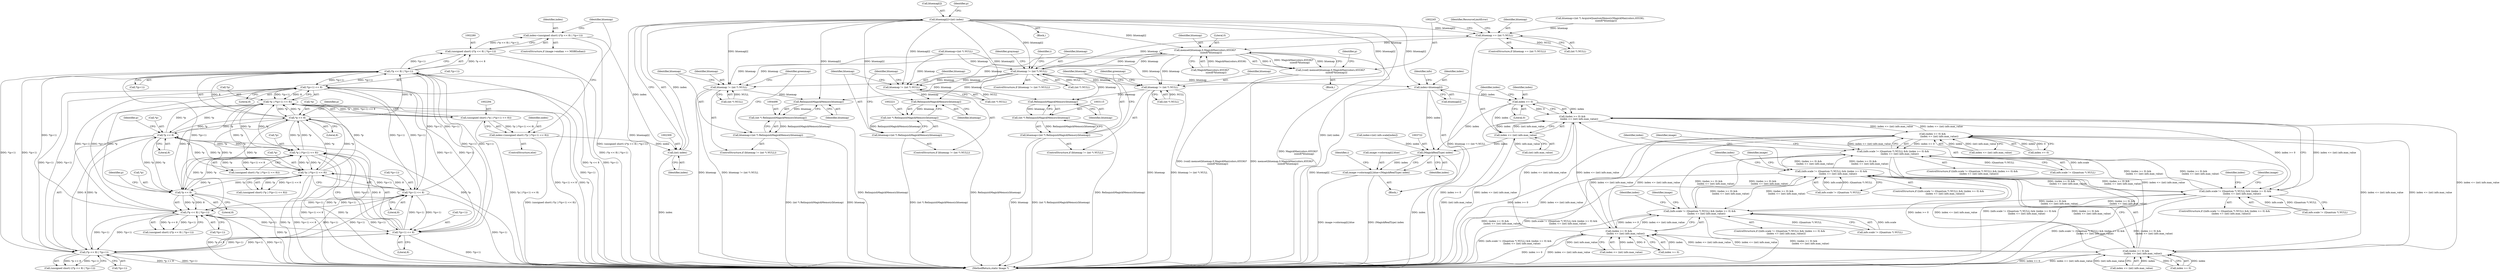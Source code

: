 digraph "0_ImageMagick_6b6bff054d569a77973f2140c0e86366e6168a6c_0@array" {
"1002304" [label="(Call,bluemap[i]=(int) index)"];
"1002308" [label="(Call,(int) index)"];
"1002277" [label="(Call,index=(unsigned short) ((*p << 8) | *(p+1)))"];
"1002279" [label="(Call,(unsigned short) ((*p << 8) | *(p+1)))"];
"1002281" [label="(Call,(*p << 8) | *(p+1))"];
"1002282" [label="(Call,*p << 8)"];
"1002032" [label="(Call,*p << 8)"];
"1002045" [label="(Call,*p | (*(p+1) << 8))"];
"1002170" [label="(Call,*p | (*(p+1) << 8))"];
"1002157" [label="(Call,*p << 8)"];
"1002295" [label="(Call,*p | (*(p+1) << 8))"];
"1002298" [label="(Call,*(p+1) << 8)"];
"1002173" [label="(Call,*(p+1) << 8)"];
"1002048" [label="(Call,*(p+1) << 8)"];
"1002031" [label="(Call,(*p << 8) | *(p+1))"];
"1002156" [label="(Call,(*p << 8) | *(p+1))"];
"1002291" [label="(Call,index=(unsigned short) (*p | (*(p+1) << 8)))"];
"1002293" [label="(Call,(unsigned short) (*p | (*(p+1) << 8)))"];
"1002213" [label="(Call,bluemap != (int *) NULL)"];
"1002222" [label="(Call,RelinquishMagickMemory(bluemap))"];
"1002220" [label="(Call,(int *) RelinquishMagickMemory(bluemap))"];
"1002218" [label="(Call,bluemap=(int *) RelinquishMagickMemory(bluemap))"];
"1002236" [label="(Call,bluemap == (int *) NULL)"];
"1002246" [label="(Call,memset(bluemap,0,MagickMax(colors,65536)*\n                sizeof(*bluemap)))"];
"1002244" [label="(Call,(void) memset(bluemap,0,MagickMax(colors,65536)*\n                sizeof(*bluemap)))"];
"1003107" [label="(Call,bluemap != (int *) NULL)"];
"1003116" [label="(Call,RelinquishMagickMemory(bluemap))"];
"1003114" [label="(Call,(int *) RelinquishMagickMemory(bluemap))"];
"1003112" [label="(Call,bluemap=(int *) RelinquishMagickMemory(bluemap))"];
"1003662" [label="(Call,bluemap != (int *) NULL)"];
"1003679" [label="(Call,index=bluemap[i])"];
"1003694" [label="(Call,index >= 0)"];
"1003693" [label="(Call,(index >= 0) &&\n                  (index <= (int) info.max_value))"];
"1003567" [label="(Call,(index >= 0) &&\n                  (index <= (int) info.max_value))"];
"1003559" [label="(Call,(info.scale != (Quantum *) NULL) && (index >= 0) &&\n                  (index <= (int) info.max_value))"];
"1003622" [label="(Call,(info.scale != (Quantum *) NULL) && (index >= 0) &&\n                  (index <= (int) info.max_value))"];
"1003685" [label="(Call,(info.scale != (Quantum *) NULL) && (index >= 0) &&\n                  (index <= (int) info.max_value))"];
"1003748" [label="(Call,(info.scale != (Quantum *) NULL) && (index >= 0) &&\n                  (index <= (int) info.max_value))"];
"1003630" [label="(Call,(index >= 0) &&\n                  (index <= (int) info.max_value))"];
"1003756" [label="(Call,(index >= 0) &&\n                  (index <= (int) info.max_value))"];
"1003697" [label="(Call,index <= (int) info.max_value)"];
"1003721" [label="(Call,(MagickRealType) index)"];
"1003713" [label="(Call,image->colormap[i].blue=(MagickRealType) index)"];
"1004490" [label="(Call,bluemap != (int *) NULL)"];
"1004499" [label="(Call,RelinquishMagickMemory(bluemap))"];
"1004497" [label="(Call,(int *) RelinquishMagickMemory(bluemap))"];
"1004495" [label="(Call,bluemap=(int *) RelinquishMagickMemory(bluemap))"];
"1004492" [label="(Call,(int *) NULL)"];
"1002306" [label="(Identifier,bluemap)"];
"1003726" [label="(Identifier,graymap)"];
"1003631" [label="(Call,index >= 0)"];
"1003748" [label="(Call,(info.scale != (Quantum *) NULL) && (index >= 0) &&\n                  (index <= (int) info.max_value))"];
"1003661" [label="(ControlStructure,if (bluemap != (int *) NULL))"];
"1003117" [label="(Identifier,bluemap)"];
"1002299" [label="(Call,*(p+1))"];
"1002282" [label="(Call,*p << 8)"];
"1002053" [label="(Literal,8)"];
"1002281" [label="(Call,(*p << 8) | *(p+1))"];
"1002160" [label="(Literal,8)"];
"1003571" [label="(Call,index <= (int) info.max_value)"];
"1002035" [label="(Literal,8)"];
"1002157" [label="(Call,*p << 8)"];
"1002171" [label="(Call,*p)"];
"1003686" [label="(Call,info.scale != (Quantum *) NULL)"];
"1000543" [label="(Call,bluemap=(int *) NULL)"];
"1002225" [label="(Identifier,bluemap)"];
"1002212" [label="(ControlStructure,if (bluemap != (int *) NULL))"];
"1003684" [label="(ControlStructure,if ((info.scale != (Quantum *) NULL) && (index >= 0) &&\n                  (index <= (int) info.max_value)))"];
"1004503" [label="(Identifier,greenmap)"];
"1002305" [label="(Call,bluemap[i])"];
"1002277" [label="(Call,index=(unsigned short) ((*p << 8) | *(p+1)))"];
"1003714" [label="(Call,image->colormap[i].blue)"];
"1002304" [label="(Call,bluemap[i]=(int) index)"];
"1003747" [label="(ControlStructure,if ((info.scale != (Quantum *) NULL) && (index >= 0) &&\n                  (index <= (int) info.max_value)))"];
"1002045" [label="(Call,*p | (*(p+1) << 8))"];
"1002161" [label="(Call,*(p+1))"];
"1004490" [label="(Call,bluemap != (int *) NULL)"];
"1003757" [label="(Call,index >= 0)"];
"1002048" [label="(Call,*(p+1) << 8)"];
"1002033" [label="(Call,*p)"];
"1003698" [label="(Identifier,index)"];
"1002191" [label="(Block,)"];
"1004489" [label="(ControlStructure,if (bluemap != (int *) NULL))"];
"1003106" [label="(ControlStructure,if (bluemap != (int *) NULL))"];
"1002247" [label="(Identifier,bluemap)"];
"1003109" [label="(Call,(int *) NULL)"];
"1003760" [label="(Call,index <= (int) info.max_value)"];
"1002295" [label="(Call,*p | (*(p+1) << 8))"];
"1003685" [label="(Call,(info.scale != (Quantum *) NULL) && (index >= 0) &&\n                  (index <= (int) info.max_value))"];
"1003567" [label="(Call,(index >= 0) &&\n                  (index <= (int) info.max_value))"];
"1003114" [label="(Call,(int *) RelinquishMagickMemory(bluemap))"];
"1002173" [label="(Call,*(p+1) << 8)"];
"1003568" [label="(Call,index >= 0)"];
"1003642" [label="(Identifier,index)"];
"1003591" [label="(Identifier,image)"];
"1002235" [label="(ControlStructure,if (bluemap == (int *) NULL))"];
"1003558" [label="(ControlStructure,if ((info.scale != (Quantum *) NULL) && (index >= 0) &&\n                  (index <= (int) info.max_value)))"];
"1002220" [label="(Call,(int *) RelinquishMagickMemory(bluemap))"];
"1003669" [label="(Identifier,i)"];
"1002278" [label="(Identifier,index)"];
"1002308" [label="(Call,(int) index)"];
"1002286" [label="(Call,*(p+1))"];
"1003662" [label="(Call,bluemap != (int *) NULL)"];
"1003579" [label="(Identifier,index)"];
"1002242" [label="(Identifier,ResourceLimitError)"];
"1003688" [label="(Identifier,info)"];
"1003654" [label="(Identifier,image)"];
"1002246" [label="(Call,memset(bluemap,0,MagickMax(colors,65536)*\n                sizeof(*bluemap)))"];
"1002292" [label="(Identifier,index)"];
"1002043" [label="(Call,(unsigned short) (*p | (*(p+1) << 8)))"];
"1002298" [label="(Call,*(p+1) << 8)"];
"1003116" [label="(Call,RelinquishMagickMemory(bluemap))"];
"1002237" [label="(Identifier,bluemap)"];
"1003768" [label="(Identifier,index)"];
"1002236" [label="(Call,bluemap == (int *) NULL)"];
"1003704" [label="(Call,index=(int) info.scale[index])"];
"1004500" [label="(Identifier,bluemap)"];
"1002046" [label="(Call,*p)"];
"1003681" [label="(Call,bluemap[i])"];
"1002244" [label="(Call,(void) memset(bluemap,0,MagickMax(colors,65536)*\n                sizeof(*bluemap)))"];
"1002283" [label="(Call,*p)"];
"1002224" [label="(Call,bluemap=(int *) AcquireQuantumMemory(MagickMax(colors,65536),\n                sizeof(*bluemap)))"];
"1002219" [label="(Identifier,bluemap)"];
"1002296" [label="(Call,*p)"];
"1003630" [label="(Call,(index >= 0) &&\n                  (index <= (int) info.max_value))"];
"1003559" [label="(Call,(info.scale != (Quantum *) NULL) && (index >= 0) &&\n                  (index <= (int) info.max_value))"];
"1002293" [label="(Call,(unsigned short) (*p | (*(p+1) << 8)))"];
"1002270" [label="(Block,)"];
"1003677" [label="(Identifier,i)"];
"1004496" [label="(Identifier,bluemap)"];
"1002029" [label="(Call,(unsigned short) ((*p << 8) | *(p+1)))"];
"1003693" [label="(Call,(index >= 0) &&\n                  (index <= (int) info.max_value))"];
"1002036" [label="(Call,*(p+1))"];
"1003713" [label="(Call,image->colormap[i].blue=(MagickRealType) index)"];
"1002248" [label="(Literal,0)"];
"1003705" [label="(Identifier,index)"];
"1002178" [label="(Literal,8)"];
"1002291" [label="(Call,index=(unsigned short) (*p | (*(p+1) << 8)))"];
"1003697" [label="(Call,index <= (int) info.max_value)"];
"1003694" [label="(Call,index >= 0)"];
"1002168" [label="(Call,(unsigned short) (*p | (*(p+1) << 8)))"];
"1003678" [label="(Block,)"];
"1003634" [label="(Call,index <= (int) info.max_value)"];
"1002222" [label="(Call,RelinquishMagickMemory(bluemap))"];
"1002271" [label="(ControlStructure,if (image->endian == MSBEndian))"];
"1004539" [label="(MethodReturn,static Image *)"];
"1002049" [label="(Call,*(p+1))"];
"1002223" [label="(Identifier,bluemap)"];
"1002238" [label="(Call,(int *) NULL)"];
"1002310" [label="(Identifier,index)"];
"1003107" [label="(Call,bluemap != (int *) NULL)"];
"1002218" [label="(Call,bluemap=(int *) RelinquishMagickMemory(bluemap))"];
"1002154" [label="(Call,(unsigned short) ((*p << 8) | *(p+1)))"];
"1002290" [label="(ControlStructure,else)"];
"1003696" [label="(Literal,0)"];
"1003621" [label="(ControlStructure,if ((info.scale != (Quantum *) NULL) && (index >= 0) &&\n                  (index <= (int) info.max_value)))"];
"1003680" [label="(Identifier,index)"];
"1003113" [label="(Identifier,bluemap)"];
"1004499" [label="(Call,RelinquishMagickMemory(bluemap))"];
"1003780" [label="(Identifier,image)"];
"1002031" [label="(Call,(*p << 8) | *(p+1))"];
"1003699" [label="(Call,(int) info.max_value)"];
"1004497" [label="(Call,(int *) RelinquishMagickMemory(bluemap))"];
"1003695" [label="(Identifier,index)"];
"1002158" [label="(Call,*p)"];
"1003112" [label="(Call,bluemap=(int *) RelinquishMagickMemory(bluemap))"];
"1003756" [label="(Call,(index >= 0) &&\n                  (index <= (int) info.max_value))"];
"1002214" [label="(Identifier,bluemap)"];
"1004495" [label="(Call,bluemap=(int *) RelinquishMagickMemory(bluemap))"];
"1003664" [label="(Call,(int *) NULL)"];
"1002288" [label="(Identifier,p)"];
"1002170" [label="(Call,*p | (*(p+1) << 8))"];
"1002249" [label="(Call,MagickMax(colors,65536)*\n                sizeof(*bluemap))"];
"1003622" [label="(Call,(info.scale != (Quantum *) NULL) && (index >= 0) &&\n                  (index <= (int) info.max_value))"];
"1002285" [label="(Literal,8)"];
"1003717" [label="(Identifier,image)"];
"1002163" [label="(Identifier,p)"];
"1003560" [label="(Call,info.scale != (Quantum *) NULL)"];
"1003749" [label="(Call,info.scale != (Quantum *) NULL)"];
"1003679" [label="(Call,index=bluemap[i])"];
"1002213" [label="(Call,bluemap != (int *) NULL)"];
"1002303" [label="(Literal,8)"];
"1002038" [label="(Identifier,p)"];
"1004491" [label="(Identifier,bluemap)"];
"1002279" [label="(Call,(unsigned short) ((*p << 8) | *(p+1)))"];
"1002032" [label="(Call,*p << 8)"];
"1002174" [label="(Call,*(p+1))"];
"1003623" [label="(Call,info.scale != (Quantum *) NULL)"];
"1002257" [label="(Identifier,p)"];
"1003108" [label="(Identifier,bluemap)"];
"1003721" [label="(Call,(MagickRealType) index)"];
"1002156" [label="(Call,(*p << 8) | *(p+1))"];
"1002312" [label="(Identifier,p)"];
"1002215" [label="(Call,(int *) NULL)"];
"1003723" [label="(Identifier,index)"];
"1003663" [label="(Identifier,bluemap)"];
"1003120" [label="(Identifier,greenmap)"];
"1002304" -> "1002270"  [label="AST: "];
"1002304" -> "1002308"  [label="CFG: "];
"1002305" -> "1002304"  [label="AST: "];
"1002308" -> "1002304"  [label="AST: "];
"1002312" -> "1002304"  [label="CFG: "];
"1002304" -> "1004539"  [label="DDG: (int) index"];
"1002304" -> "1004539"  [label="DDG: bluemap[i]"];
"1002304" -> "1002213"  [label="DDG: bluemap[i]"];
"1002304" -> "1002222"  [label="DDG: bluemap[i]"];
"1002304" -> "1002236"  [label="DDG: bluemap[i]"];
"1002304" -> "1002246"  [label="DDG: bluemap[i]"];
"1002308" -> "1002304"  [label="DDG: index"];
"1002304" -> "1003107"  [label="DDG: bluemap[i]"];
"1002304" -> "1003116"  [label="DDG: bluemap[i]"];
"1002304" -> "1003662"  [label="DDG: bluemap[i]"];
"1002304" -> "1003679"  [label="DDG: bluemap[i]"];
"1002304" -> "1004490"  [label="DDG: bluemap[i]"];
"1002304" -> "1004499"  [label="DDG: bluemap[i]"];
"1002308" -> "1002310"  [label="CFG: "];
"1002309" -> "1002308"  [label="AST: "];
"1002310" -> "1002308"  [label="AST: "];
"1002308" -> "1004539"  [label="DDG: index"];
"1002277" -> "1002308"  [label="DDG: index"];
"1002291" -> "1002308"  [label="DDG: index"];
"1002277" -> "1002271"  [label="AST: "];
"1002277" -> "1002279"  [label="CFG: "];
"1002278" -> "1002277"  [label="AST: "];
"1002279" -> "1002277"  [label="AST: "];
"1002306" -> "1002277"  [label="CFG: "];
"1002277" -> "1004539"  [label="DDG: (unsigned short) ((*p << 8) | *(p+1))"];
"1002279" -> "1002277"  [label="DDG: (*p << 8) | *(p+1)"];
"1002279" -> "1002281"  [label="CFG: "];
"1002280" -> "1002279"  [label="AST: "];
"1002281" -> "1002279"  [label="AST: "];
"1002279" -> "1004539"  [label="DDG: (*p << 8) | *(p+1)"];
"1002281" -> "1002279"  [label="DDG: *p << 8"];
"1002281" -> "1002279"  [label="DDG: *(p+1)"];
"1002281" -> "1002286"  [label="CFG: "];
"1002282" -> "1002281"  [label="AST: "];
"1002286" -> "1002281"  [label="AST: "];
"1002281" -> "1004539"  [label="DDG: *(p+1)"];
"1002281" -> "1004539"  [label="DDG: *p << 8"];
"1002281" -> "1002031"  [label="DDG: *(p+1)"];
"1002281" -> "1002048"  [label="DDG: *(p+1)"];
"1002281" -> "1002156"  [label="DDG: *(p+1)"];
"1002281" -> "1002173"  [label="DDG: *(p+1)"];
"1002282" -> "1002281"  [label="DDG: *p"];
"1002282" -> "1002281"  [label="DDG: 8"];
"1002173" -> "1002281"  [label="DDG: *(p+1)"];
"1002048" -> "1002281"  [label="DDG: *(p+1)"];
"1002031" -> "1002281"  [label="DDG: *(p+1)"];
"1002298" -> "1002281"  [label="DDG: *(p+1)"];
"1002156" -> "1002281"  [label="DDG: *(p+1)"];
"1002281" -> "1002298"  [label="DDG: *(p+1)"];
"1002282" -> "1002285"  [label="CFG: "];
"1002283" -> "1002282"  [label="AST: "];
"1002285" -> "1002282"  [label="AST: "];
"1002288" -> "1002282"  [label="CFG: "];
"1002282" -> "1004539"  [label="DDG: *p"];
"1002282" -> "1002032"  [label="DDG: *p"];
"1002282" -> "1002045"  [label="DDG: *p"];
"1002282" -> "1002157"  [label="DDG: *p"];
"1002282" -> "1002170"  [label="DDG: *p"];
"1002032" -> "1002282"  [label="DDG: *p"];
"1002045" -> "1002282"  [label="DDG: *p"];
"1002170" -> "1002282"  [label="DDG: *p"];
"1002157" -> "1002282"  [label="DDG: *p"];
"1002295" -> "1002282"  [label="DDG: *p"];
"1002282" -> "1002295"  [label="DDG: *p"];
"1002032" -> "1002031"  [label="AST: "];
"1002032" -> "1002035"  [label="CFG: "];
"1002033" -> "1002032"  [label="AST: "];
"1002035" -> "1002032"  [label="AST: "];
"1002038" -> "1002032"  [label="CFG: "];
"1002032" -> "1004539"  [label="DDG: *p"];
"1002032" -> "1002031"  [label="DDG: *p"];
"1002032" -> "1002031"  [label="DDG: 8"];
"1002045" -> "1002032"  [label="DDG: *p"];
"1002170" -> "1002032"  [label="DDG: *p"];
"1002157" -> "1002032"  [label="DDG: *p"];
"1002295" -> "1002032"  [label="DDG: *p"];
"1002032" -> "1002045"  [label="DDG: *p"];
"1002032" -> "1002157"  [label="DDG: *p"];
"1002032" -> "1002170"  [label="DDG: *p"];
"1002032" -> "1002295"  [label="DDG: *p"];
"1002045" -> "1002043"  [label="AST: "];
"1002045" -> "1002048"  [label="CFG: "];
"1002046" -> "1002045"  [label="AST: "];
"1002048" -> "1002045"  [label="AST: "];
"1002043" -> "1002045"  [label="CFG: "];
"1002045" -> "1004539"  [label="DDG: *p"];
"1002045" -> "1004539"  [label="DDG: *(p+1) << 8"];
"1002045" -> "1002043"  [label="DDG: *p"];
"1002045" -> "1002043"  [label="DDG: *(p+1) << 8"];
"1002170" -> "1002045"  [label="DDG: *p"];
"1002157" -> "1002045"  [label="DDG: *p"];
"1002295" -> "1002045"  [label="DDG: *p"];
"1002048" -> "1002045"  [label="DDG: *(p+1)"];
"1002048" -> "1002045"  [label="DDG: 8"];
"1002045" -> "1002157"  [label="DDG: *p"];
"1002045" -> "1002170"  [label="DDG: *p"];
"1002045" -> "1002295"  [label="DDG: *p"];
"1002170" -> "1002168"  [label="AST: "];
"1002170" -> "1002173"  [label="CFG: "];
"1002171" -> "1002170"  [label="AST: "];
"1002173" -> "1002170"  [label="AST: "];
"1002168" -> "1002170"  [label="CFG: "];
"1002170" -> "1004539"  [label="DDG: *p"];
"1002170" -> "1004539"  [label="DDG: *(p+1) << 8"];
"1002170" -> "1002157"  [label="DDG: *p"];
"1002170" -> "1002168"  [label="DDG: *p"];
"1002170" -> "1002168"  [label="DDG: *(p+1) << 8"];
"1002157" -> "1002170"  [label="DDG: *p"];
"1002295" -> "1002170"  [label="DDG: *p"];
"1002173" -> "1002170"  [label="DDG: *(p+1)"];
"1002173" -> "1002170"  [label="DDG: 8"];
"1002170" -> "1002295"  [label="DDG: *p"];
"1002157" -> "1002156"  [label="AST: "];
"1002157" -> "1002160"  [label="CFG: "];
"1002158" -> "1002157"  [label="AST: "];
"1002160" -> "1002157"  [label="AST: "];
"1002163" -> "1002157"  [label="CFG: "];
"1002157" -> "1004539"  [label="DDG: *p"];
"1002157" -> "1002156"  [label="DDG: *p"];
"1002157" -> "1002156"  [label="DDG: 8"];
"1002295" -> "1002157"  [label="DDG: *p"];
"1002157" -> "1002295"  [label="DDG: *p"];
"1002295" -> "1002293"  [label="AST: "];
"1002295" -> "1002298"  [label="CFG: "];
"1002296" -> "1002295"  [label="AST: "];
"1002298" -> "1002295"  [label="AST: "];
"1002293" -> "1002295"  [label="CFG: "];
"1002295" -> "1004539"  [label="DDG: *(p+1) << 8"];
"1002295" -> "1004539"  [label="DDG: *p"];
"1002295" -> "1002293"  [label="DDG: *p"];
"1002295" -> "1002293"  [label="DDG: *(p+1) << 8"];
"1002298" -> "1002295"  [label="DDG: *(p+1)"];
"1002298" -> "1002295"  [label="DDG: 8"];
"1002298" -> "1002303"  [label="CFG: "];
"1002299" -> "1002298"  [label="AST: "];
"1002303" -> "1002298"  [label="AST: "];
"1002298" -> "1004539"  [label="DDG: *(p+1)"];
"1002298" -> "1002031"  [label="DDG: *(p+1)"];
"1002298" -> "1002048"  [label="DDG: *(p+1)"];
"1002298" -> "1002156"  [label="DDG: *(p+1)"];
"1002298" -> "1002173"  [label="DDG: *(p+1)"];
"1002173" -> "1002298"  [label="DDG: *(p+1)"];
"1002048" -> "1002298"  [label="DDG: *(p+1)"];
"1002031" -> "1002298"  [label="DDG: *(p+1)"];
"1002156" -> "1002298"  [label="DDG: *(p+1)"];
"1002173" -> "1002178"  [label="CFG: "];
"1002174" -> "1002173"  [label="AST: "];
"1002178" -> "1002173"  [label="AST: "];
"1002173" -> "1004539"  [label="DDG: *(p+1)"];
"1002173" -> "1002031"  [label="DDG: *(p+1)"];
"1002173" -> "1002048"  [label="DDG: *(p+1)"];
"1002173" -> "1002156"  [label="DDG: *(p+1)"];
"1002048" -> "1002173"  [label="DDG: *(p+1)"];
"1002031" -> "1002173"  [label="DDG: *(p+1)"];
"1002156" -> "1002173"  [label="DDG: *(p+1)"];
"1002048" -> "1002053"  [label="CFG: "];
"1002049" -> "1002048"  [label="AST: "];
"1002053" -> "1002048"  [label="AST: "];
"1002048" -> "1004539"  [label="DDG: *(p+1)"];
"1002048" -> "1002031"  [label="DDG: *(p+1)"];
"1002031" -> "1002048"  [label="DDG: *(p+1)"];
"1002156" -> "1002048"  [label="DDG: *(p+1)"];
"1002048" -> "1002156"  [label="DDG: *(p+1)"];
"1002031" -> "1002029"  [label="AST: "];
"1002031" -> "1002036"  [label="CFG: "];
"1002036" -> "1002031"  [label="AST: "];
"1002029" -> "1002031"  [label="CFG: "];
"1002031" -> "1004539"  [label="DDG: *p << 8"];
"1002031" -> "1004539"  [label="DDG: *(p+1)"];
"1002031" -> "1002029"  [label="DDG: *p << 8"];
"1002031" -> "1002029"  [label="DDG: *(p+1)"];
"1002156" -> "1002031"  [label="DDG: *(p+1)"];
"1002031" -> "1002156"  [label="DDG: *(p+1)"];
"1002156" -> "1002154"  [label="AST: "];
"1002156" -> "1002161"  [label="CFG: "];
"1002161" -> "1002156"  [label="AST: "];
"1002154" -> "1002156"  [label="CFG: "];
"1002156" -> "1004539"  [label="DDG: *p << 8"];
"1002156" -> "1004539"  [label="DDG: *(p+1)"];
"1002156" -> "1002154"  [label="DDG: *p << 8"];
"1002156" -> "1002154"  [label="DDG: *(p+1)"];
"1002291" -> "1002290"  [label="AST: "];
"1002291" -> "1002293"  [label="CFG: "];
"1002292" -> "1002291"  [label="AST: "];
"1002293" -> "1002291"  [label="AST: "];
"1002306" -> "1002291"  [label="CFG: "];
"1002291" -> "1004539"  [label="DDG: (unsigned short) (*p | (*(p+1) << 8))"];
"1002293" -> "1002291"  [label="DDG: *p | (*(p+1) << 8)"];
"1002294" -> "1002293"  [label="AST: "];
"1002293" -> "1004539"  [label="DDG: *p | (*(p+1) << 8)"];
"1002213" -> "1002212"  [label="AST: "];
"1002213" -> "1002215"  [label="CFG: "];
"1002214" -> "1002213"  [label="AST: "];
"1002215" -> "1002213"  [label="AST: "];
"1002219" -> "1002213"  [label="CFG: "];
"1002225" -> "1002213"  [label="CFG: "];
"1002246" -> "1002213"  [label="DDG: bluemap"];
"1000543" -> "1002213"  [label="DDG: bluemap"];
"1003662" -> "1002213"  [label="DDG: bluemap"];
"1002215" -> "1002213"  [label="DDG: NULL"];
"1002213" -> "1002222"  [label="DDG: bluemap"];
"1002222" -> "1002220"  [label="AST: "];
"1002222" -> "1002223"  [label="CFG: "];
"1002223" -> "1002222"  [label="AST: "];
"1002220" -> "1002222"  [label="CFG: "];
"1002222" -> "1002220"  [label="DDG: bluemap"];
"1003662" -> "1002222"  [label="DDG: bluemap"];
"1002220" -> "1002218"  [label="AST: "];
"1002221" -> "1002220"  [label="AST: "];
"1002218" -> "1002220"  [label="CFG: "];
"1002220" -> "1004539"  [label="DDG: RelinquishMagickMemory(bluemap)"];
"1002220" -> "1002218"  [label="DDG: RelinquishMagickMemory(bluemap)"];
"1002218" -> "1002212"  [label="AST: "];
"1002219" -> "1002218"  [label="AST: "];
"1002225" -> "1002218"  [label="CFG: "];
"1002218" -> "1004539"  [label="DDG: (int *) RelinquishMagickMemory(bluemap)"];
"1002236" -> "1002235"  [label="AST: "];
"1002236" -> "1002238"  [label="CFG: "];
"1002237" -> "1002236"  [label="AST: "];
"1002238" -> "1002236"  [label="AST: "];
"1002242" -> "1002236"  [label="CFG: "];
"1002245" -> "1002236"  [label="CFG: "];
"1002236" -> "1004539"  [label="DDG: bluemap == (int *) NULL"];
"1002224" -> "1002236"  [label="DDG: bluemap"];
"1003662" -> "1002236"  [label="DDG: bluemap"];
"1002238" -> "1002236"  [label="DDG: NULL"];
"1002236" -> "1002246"  [label="DDG: bluemap"];
"1002246" -> "1002244"  [label="AST: "];
"1002246" -> "1002249"  [label="CFG: "];
"1002247" -> "1002246"  [label="AST: "];
"1002248" -> "1002246"  [label="AST: "];
"1002249" -> "1002246"  [label="AST: "];
"1002244" -> "1002246"  [label="CFG: "];
"1002246" -> "1004539"  [label="DDG: MagickMax(colors,65536)*\n                sizeof(*bluemap)"];
"1002246" -> "1002244"  [label="DDG: bluemap"];
"1002246" -> "1002244"  [label="DDG: 0"];
"1002246" -> "1002244"  [label="DDG: MagickMax(colors,65536)*\n                sizeof(*bluemap)"];
"1003662" -> "1002246"  [label="DDG: bluemap"];
"1002249" -> "1002246"  [label="DDG: MagickMax(colors,65536)"];
"1002246" -> "1003107"  [label="DDG: bluemap"];
"1002246" -> "1003662"  [label="DDG: bluemap"];
"1002246" -> "1004490"  [label="DDG: bluemap"];
"1002244" -> "1002191"  [label="AST: "];
"1002245" -> "1002244"  [label="AST: "];
"1002257" -> "1002244"  [label="CFG: "];
"1002244" -> "1004539"  [label="DDG: memset(bluemap,0,MagickMax(colors,65536)*\n                sizeof(*bluemap))"];
"1002244" -> "1004539"  [label="DDG: (void) memset(bluemap,0,MagickMax(colors,65536)*\n                sizeof(*bluemap))"];
"1003107" -> "1003106"  [label="AST: "];
"1003107" -> "1003109"  [label="CFG: "];
"1003108" -> "1003107"  [label="AST: "];
"1003109" -> "1003107"  [label="AST: "];
"1003113" -> "1003107"  [label="CFG: "];
"1003120" -> "1003107"  [label="CFG: "];
"1003107" -> "1004539"  [label="DDG: bluemap != (int *) NULL"];
"1003107" -> "1004539"  [label="DDG: bluemap"];
"1000543" -> "1003107"  [label="DDG: bluemap"];
"1003662" -> "1003107"  [label="DDG: bluemap"];
"1003109" -> "1003107"  [label="DDG: NULL"];
"1003107" -> "1003116"  [label="DDG: bluemap"];
"1003116" -> "1003114"  [label="AST: "];
"1003116" -> "1003117"  [label="CFG: "];
"1003117" -> "1003116"  [label="AST: "];
"1003114" -> "1003116"  [label="CFG: "];
"1003116" -> "1003114"  [label="DDG: bluemap"];
"1003662" -> "1003116"  [label="DDG: bluemap"];
"1003114" -> "1003112"  [label="AST: "];
"1003115" -> "1003114"  [label="AST: "];
"1003112" -> "1003114"  [label="CFG: "];
"1003114" -> "1004539"  [label="DDG: RelinquishMagickMemory(bluemap)"];
"1003114" -> "1003112"  [label="DDG: RelinquishMagickMemory(bluemap)"];
"1003112" -> "1003106"  [label="AST: "];
"1003113" -> "1003112"  [label="AST: "];
"1003120" -> "1003112"  [label="CFG: "];
"1003112" -> "1004539"  [label="DDG: (int *) RelinquishMagickMemory(bluemap)"];
"1003112" -> "1004539"  [label="DDG: bluemap"];
"1003662" -> "1003661"  [label="AST: "];
"1003662" -> "1003664"  [label="CFG: "];
"1003663" -> "1003662"  [label="AST: "];
"1003664" -> "1003662"  [label="AST: "];
"1003669" -> "1003662"  [label="CFG: "];
"1003726" -> "1003662"  [label="CFG: "];
"1000543" -> "1003662"  [label="DDG: bluemap"];
"1003664" -> "1003662"  [label="DDG: NULL"];
"1003662" -> "1003679"  [label="DDG: bluemap"];
"1003662" -> "1004490"  [label="DDG: bluemap"];
"1003662" -> "1004499"  [label="DDG: bluemap"];
"1003679" -> "1003678"  [label="AST: "];
"1003679" -> "1003681"  [label="CFG: "];
"1003680" -> "1003679"  [label="AST: "];
"1003681" -> "1003679"  [label="AST: "];
"1003688" -> "1003679"  [label="CFG: "];
"1003679" -> "1004539"  [label="DDG: bluemap[i]"];
"1003679" -> "1003694"  [label="DDG: index"];
"1003679" -> "1003721"  [label="DDG: index"];
"1003694" -> "1003693"  [label="AST: "];
"1003694" -> "1003696"  [label="CFG: "];
"1003695" -> "1003694"  [label="AST: "];
"1003696" -> "1003694"  [label="AST: "];
"1003698" -> "1003694"  [label="CFG: "];
"1003693" -> "1003694"  [label="CFG: "];
"1003694" -> "1003693"  [label="DDG: index"];
"1003694" -> "1003693"  [label="DDG: 0"];
"1003694" -> "1003697"  [label="DDG: index"];
"1003694" -> "1003721"  [label="DDG: index"];
"1003693" -> "1003685"  [label="AST: "];
"1003693" -> "1003697"  [label="CFG: "];
"1003697" -> "1003693"  [label="AST: "];
"1003685" -> "1003693"  [label="CFG: "];
"1003693" -> "1004539"  [label="DDG: index >= 0"];
"1003693" -> "1004539"  [label="DDG: index <= (int) info.max_value"];
"1003693" -> "1003567"  [label="DDG: index <= (int) info.max_value"];
"1003693" -> "1003630"  [label="DDG: index <= (int) info.max_value"];
"1003693" -> "1003685"  [label="DDG: index >= 0"];
"1003693" -> "1003685"  [label="DDG: index <= (int) info.max_value"];
"1003630" -> "1003693"  [label="DDG: index <= (int) info.max_value"];
"1003567" -> "1003693"  [label="DDG: index <= (int) info.max_value"];
"1003756" -> "1003693"  [label="DDG: index <= (int) info.max_value"];
"1003697" -> "1003693"  [label="DDG: index"];
"1003697" -> "1003693"  [label="DDG: (int) info.max_value"];
"1003693" -> "1003756"  [label="DDG: index <= (int) info.max_value"];
"1003567" -> "1003559"  [label="AST: "];
"1003567" -> "1003568"  [label="CFG: "];
"1003567" -> "1003571"  [label="CFG: "];
"1003568" -> "1003567"  [label="AST: "];
"1003571" -> "1003567"  [label="AST: "];
"1003559" -> "1003567"  [label="CFG: "];
"1003567" -> "1004539"  [label="DDG: index <= (int) info.max_value"];
"1003567" -> "1004539"  [label="DDG: index >= 0"];
"1003567" -> "1003559"  [label="DDG: index >= 0"];
"1003567" -> "1003559"  [label="DDG: index <= (int) info.max_value"];
"1003568" -> "1003567"  [label="DDG: index"];
"1003568" -> "1003567"  [label="DDG: 0"];
"1003630" -> "1003567"  [label="DDG: index <= (int) info.max_value"];
"1003756" -> "1003567"  [label="DDG: index <= (int) info.max_value"];
"1003571" -> "1003567"  [label="DDG: index"];
"1003571" -> "1003567"  [label="DDG: (int) info.max_value"];
"1003567" -> "1003630"  [label="DDG: index <= (int) info.max_value"];
"1003567" -> "1003756"  [label="DDG: index <= (int) info.max_value"];
"1003559" -> "1003558"  [label="AST: "];
"1003559" -> "1003560"  [label="CFG: "];
"1003560" -> "1003559"  [label="AST: "];
"1003579" -> "1003559"  [label="CFG: "];
"1003591" -> "1003559"  [label="CFG: "];
"1003559" -> "1004539"  [label="DDG: (info.scale != (Quantum *) NULL) && (index >= 0) &&\n                  (index <= (int) info.max_value)"];
"1003559" -> "1004539"  [label="DDG: (index >= 0) &&\n                  (index <= (int) info.max_value)"];
"1003560" -> "1003559"  [label="DDG: info.scale"];
"1003560" -> "1003559"  [label="DDG: (Quantum *) NULL"];
"1003685" -> "1003559"  [label="DDG: (index >= 0) &&\n                  (index <= (int) info.max_value)"];
"1003748" -> "1003559"  [label="DDG: (index >= 0) &&\n                  (index <= (int) info.max_value)"];
"1003622" -> "1003559"  [label="DDG: (index >= 0) &&\n                  (index <= (int) info.max_value)"];
"1003559" -> "1003622"  [label="DDG: (index >= 0) &&\n                  (index <= (int) info.max_value)"];
"1003559" -> "1003685"  [label="DDG: (index >= 0) &&\n                  (index <= (int) info.max_value)"];
"1003559" -> "1003748"  [label="DDG: (index >= 0) &&\n                  (index <= (int) info.max_value)"];
"1003622" -> "1003621"  [label="AST: "];
"1003622" -> "1003623"  [label="CFG: "];
"1003622" -> "1003630"  [label="CFG: "];
"1003623" -> "1003622"  [label="AST: "];
"1003630" -> "1003622"  [label="AST: "];
"1003642" -> "1003622"  [label="CFG: "];
"1003654" -> "1003622"  [label="CFG: "];
"1003622" -> "1004539"  [label="DDG: (index >= 0) &&\n                  (index <= (int) info.max_value)"];
"1003622" -> "1004539"  [label="DDG: (info.scale != (Quantum *) NULL) && (index >= 0) &&\n                  (index <= (int) info.max_value)"];
"1003623" -> "1003622"  [label="DDG: info.scale"];
"1003623" -> "1003622"  [label="DDG: (Quantum *) NULL"];
"1003685" -> "1003622"  [label="DDG: (index >= 0) &&\n                  (index <= (int) info.max_value)"];
"1003748" -> "1003622"  [label="DDG: (index >= 0) &&\n                  (index <= (int) info.max_value)"];
"1003630" -> "1003622"  [label="DDG: index >= 0"];
"1003630" -> "1003622"  [label="DDG: index <= (int) info.max_value"];
"1003622" -> "1003685"  [label="DDG: (index >= 0) &&\n                  (index <= (int) info.max_value)"];
"1003622" -> "1003748"  [label="DDG: (index >= 0) &&\n                  (index <= (int) info.max_value)"];
"1003685" -> "1003684"  [label="AST: "];
"1003685" -> "1003686"  [label="CFG: "];
"1003686" -> "1003685"  [label="AST: "];
"1003705" -> "1003685"  [label="CFG: "];
"1003717" -> "1003685"  [label="CFG: "];
"1003685" -> "1004539"  [label="DDG: (index >= 0) &&\n                  (index <= (int) info.max_value)"];
"1003685" -> "1004539"  [label="DDG: (info.scale != (Quantum *) NULL) && (index >= 0) &&\n                  (index <= (int) info.max_value)"];
"1003686" -> "1003685"  [label="DDG: info.scale"];
"1003686" -> "1003685"  [label="DDG: (Quantum *) NULL"];
"1003748" -> "1003685"  [label="DDG: (index >= 0) &&\n                  (index <= (int) info.max_value)"];
"1003685" -> "1003748"  [label="DDG: (index >= 0) &&\n                  (index <= (int) info.max_value)"];
"1003748" -> "1003747"  [label="AST: "];
"1003748" -> "1003749"  [label="CFG: "];
"1003748" -> "1003756"  [label="CFG: "];
"1003749" -> "1003748"  [label="AST: "];
"1003756" -> "1003748"  [label="AST: "];
"1003768" -> "1003748"  [label="CFG: "];
"1003780" -> "1003748"  [label="CFG: "];
"1003748" -> "1004539"  [label="DDG: (info.scale != (Quantum *) NULL) && (index >= 0) &&\n                  (index <= (int) info.max_value)"];
"1003748" -> "1004539"  [label="DDG: (index >= 0) &&\n                  (index <= (int) info.max_value)"];
"1003749" -> "1003748"  [label="DDG: info.scale"];
"1003749" -> "1003748"  [label="DDG: (Quantum *) NULL"];
"1003756" -> "1003748"  [label="DDG: index >= 0"];
"1003756" -> "1003748"  [label="DDG: index <= (int) info.max_value"];
"1003630" -> "1003631"  [label="CFG: "];
"1003630" -> "1003634"  [label="CFG: "];
"1003631" -> "1003630"  [label="AST: "];
"1003634" -> "1003630"  [label="AST: "];
"1003630" -> "1004539"  [label="DDG: index <= (int) info.max_value"];
"1003630" -> "1004539"  [label="DDG: index >= 0"];
"1003631" -> "1003630"  [label="DDG: index"];
"1003631" -> "1003630"  [label="DDG: 0"];
"1003756" -> "1003630"  [label="DDG: index <= (int) info.max_value"];
"1003634" -> "1003630"  [label="DDG: index"];
"1003634" -> "1003630"  [label="DDG: (int) info.max_value"];
"1003630" -> "1003756"  [label="DDG: index <= (int) info.max_value"];
"1003756" -> "1003757"  [label="CFG: "];
"1003756" -> "1003760"  [label="CFG: "];
"1003757" -> "1003756"  [label="AST: "];
"1003760" -> "1003756"  [label="AST: "];
"1003756" -> "1004539"  [label="DDG: index >= 0"];
"1003756" -> "1004539"  [label="DDG: index <= (int) info.max_value"];
"1003757" -> "1003756"  [label="DDG: index"];
"1003757" -> "1003756"  [label="DDG: 0"];
"1003760" -> "1003756"  [label="DDG: index"];
"1003760" -> "1003756"  [label="DDG: (int) info.max_value"];
"1003697" -> "1003699"  [label="CFG: "];
"1003698" -> "1003697"  [label="AST: "];
"1003699" -> "1003697"  [label="AST: "];
"1003697" -> "1004539"  [label="DDG: (int) info.max_value"];
"1003699" -> "1003697"  [label="DDG: info.max_value"];
"1003697" -> "1003721"  [label="DDG: index"];
"1003721" -> "1003713"  [label="AST: "];
"1003721" -> "1003723"  [label="CFG: "];
"1003722" -> "1003721"  [label="AST: "];
"1003723" -> "1003721"  [label="AST: "];
"1003713" -> "1003721"  [label="CFG: "];
"1003721" -> "1004539"  [label="DDG: index"];
"1003721" -> "1003713"  [label="DDG: index"];
"1003704" -> "1003721"  [label="DDG: index"];
"1003713" -> "1003678"  [label="AST: "];
"1003714" -> "1003713"  [label="AST: "];
"1003677" -> "1003713"  [label="CFG: "];
"1003713" -> "1004539"  [label="DDG: (MagickRealType) index"];
"1003713" -> "1004539"  [label="DDG: image->colormap[i].blue"];
"1004490" -> "1004489"  [label="AST: "];
"1004490" -> "1004492"  [label="CFG: "];
"1004491" -> "1004490"  [label="AST: "];
"1004492" -> "1004490"  [label="AST: "];
"1004496" -> "1004490"  [label="CFG: "];
"1004503" -> "1004490"  [label="CFG: "];
"1004490" -> "1004539"  [label="DDG: bluemap != (int *) NULL"];
"1004490" -> "1004539"  [label="DDG: bluemap"];
"1000543" -> "1004490"  [label="DDG: bluemap"];
"1004492" -> "1004490"  [label="DDG: NULL"];
"1004490" -> "1004499"  [label="DDG: bluemap"];
"1004499" -> "1004497"  [label="AST: "];
"1004499" -> "1004500"  [label="CFG: "];
"1004500" -> "1004499"  [label="AST: "];
"1004497" -> "1004499"  [label="CFG: "];
"1004499" -> "1004497"  [label="DDG: bluemap"];
"1004497" -> "1004495"  [label="AST: "];
"1004498" -> "1004497"  [label="AST: "];
"1004495" -> "1004497"  [label="CFG: "];
"1004497" -> "1004539"  [label="DDG: RelinquishMagickMemory(bluemap)"];
"1004497" -> "1004495"  [label="DDG: RelinquishMagickMemory(bluemap)"];
"1004495" -> "1004489"  [label="AST: "];
"1004496" -> "1004495"  [label="AST: "];
"1004503" -> "1004495"  [label="CFG: "];
"1004495" -> "1004539"  [label="DDG: (int *) RelinquishMagickMemory(bluemap)"];
"1004495" -> "1004539"  [label="DDG: bluemap"];
}
